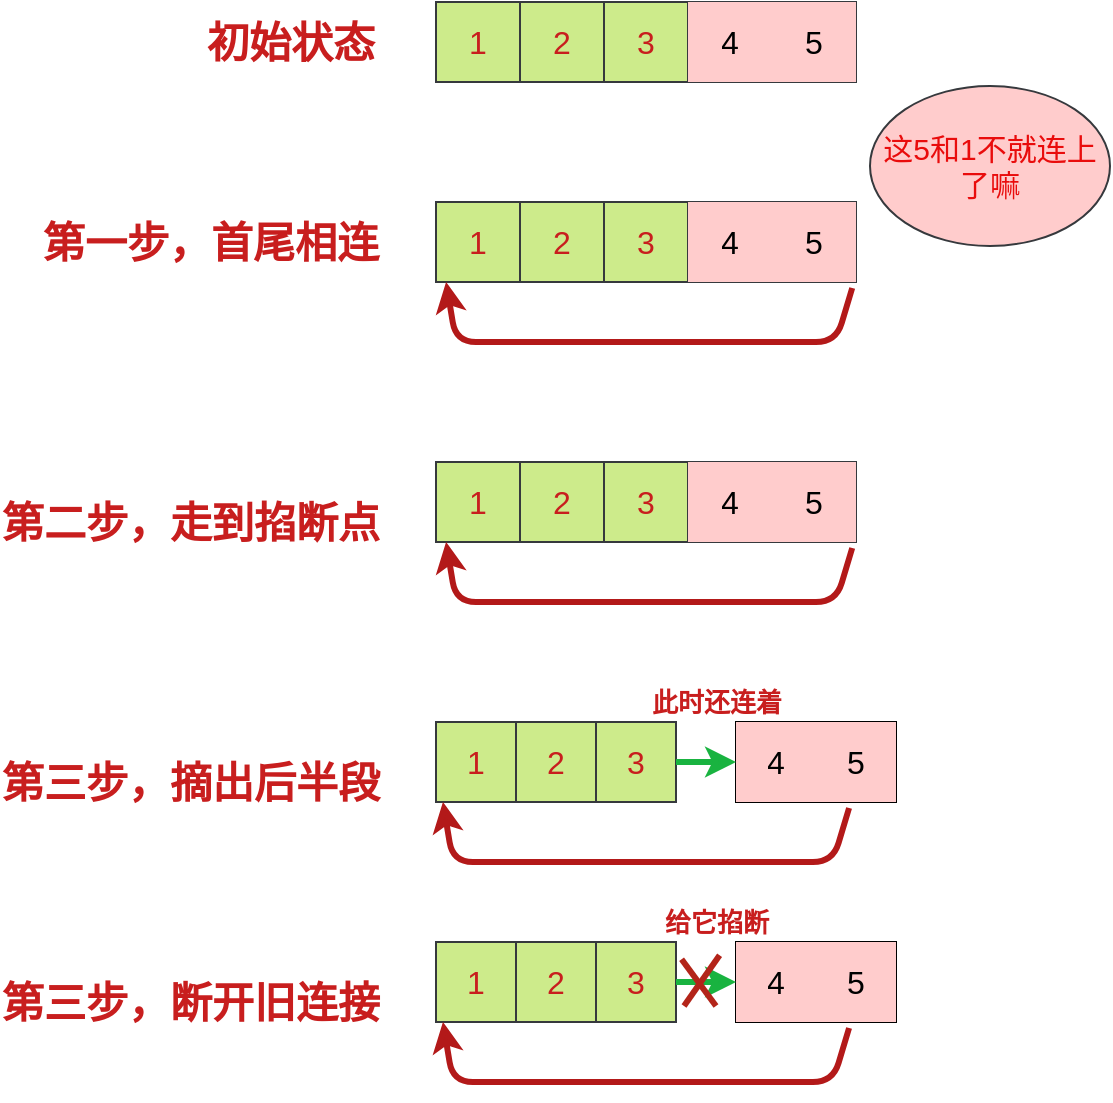 <mxfile>
    <diagram id="dJ2AJM7JwGW9Oc753rAU" name="Page-1">
        <mxGraphModel dx="1420" dy="776" grid="0" gridSize="10" guides="1" tooltips="1" connect="1" arrows="1" fold="1" page="1" pageScale="1" pageWidth="827" pageHeight="1169" background="#ffffff" math="0" shadow="0">
            <root>
                <mxCell id="0"/>
                <mxCell id="1" parent="0"/>
                <mxCell id="2" value="" style="shape=table;startSize=0;container=1;collapsible=0;childLayout=tableLayout;fillColor=#cdeb8b;strokeColor=#36393d;fontColor=#c81e1e;fontSize=16;" vertex="1" parent="1">
                    <mxGeometry x="317" y="80" width="210" height="40" as="geometry"/>
                </mxCell>
                <mxCell id="3" value="" style="shape=tableRow;horizontal=0;startSize=0;swimlaneHead=0;swimlaneBody=0;top=0;left=0;bottom=0;right=0;collapsible=0;dropTarget=0;fillColor=none;points=[[0,0.5],[1,0.5]];portConstraint=eastwest;fontColor=#c81e1e;fontSize=16;" vertex="1" parent="2">
                    <mxGeometry width="210" height="40" as="geometry"/>
                </mxCell>
                <mxCell id="4" value="1" style="shape=partialRectangle;html=1;whiteSpace=wrap;connectable=0;overflow=hidden;fillColor=none;top=0;left=0;bottom=0;right=0;pointerEvents=1;fontColor=#c81e1e;fontSize=16;" vertex="1" parent="3">
                    <mxGeometry width="42" height="40" as="geometry">
                        <mxRectangle width="42" height="40" as="alternateBounds"/>
                    </mxGeometry>
                </mxCell>
                <mxCell id="5" value="2" style="shape=partialRectangle;html=1;whiteSpace=wrap;connectable=0;overflow=hidden;fillColor=none;top=0;left=0;bottom=0;right=0;pointerEvents=1;fontColor=#c81e1e;fontSize=16;" vertex="1" parent="3">
                    <mxGeometry x="42" width="42" height="40" as="geometry">
                        <mxRectangle width="42" height="40" as="alternateBounds"/>
                    </mxGeometry>
                </mxCell>
                <mxCell id="6" value="3" style="shape=partialRectangle;html=1;whiteSpace=wrap;connectable=0;overflow=hidden;fillColor=none;top=0;left=0;bottom=0;right=0;pointerEvents=1;fontColor=#c81e1e;fontSize=16;" vertex="1" parent="3">
                    <mxGeometry x="84" width="42" height="40" as="geometry">
                        <mxRectangle width="42" height="40" as="alternateBounds"/>
                    </mxGeometry>
                </mxCell>
                <mxCell id="7" value="4" style="shape=partialRectangle;html=1;whiteSpace=wrap;connectable=0;overflow=hidden;fillColor=#ffcccc;top=0;left=0;bottom=0;right=0;pointerEvents=1;fontSize=16;strokeColor=#36393d;" vertex="1" parent="3">
                    <mxGeometry x="126" width="42" height="40" as="geometry">
                        <mxRectangle width="42" height="40" as="alternateBounds"/>
                    </mxGeometry>
                </mxCell>
                <mxCell id="8" value="5" style="shape=partialRectangle;html=1;whiteSpace=wrap;connectable=0;overflow=hidden;fillColor=#ffcccc;top=0;left=0;bottom=0;right=0;pointerEvents=1;fontSize=16;strokeColor=#36393d;" vertex="1" parent="3">
                    <mxGeometry x="168" width="42" height="40" as="geometry">
                        <mxRectangle width="42" height="40" as="alternateBounds"/>
                    </mxGeometry>
                </mxCell>
                <mxCell id="9" value="初始状态" style="text;strokeColor=none;fillColor=none;html=1;fontSize=21;fontStyle=1;verticalAlign=middle;align=center;fontColor=#c81e1e;" vertex="1" parent="1">
                    <mxGeometry x="194" y="80" width="100" height="40" as="geometry"/>
                </mxCell>
                <mxCell id="11" value="" style="shape=table;startSize=0;container=1;collapsible=0;childLayout=tableLayout;fillColor=#cdeb8b;strokeColor=#36393d;fontColor=#c81e1e;fontSize=16;" vertex="1" parent="1">
                    <mxGeometry x="317" y="180" width="210" height="40" as="geometry"/>
                </mxCell>
                <mxCell id="12" value="" style="shape=tableRow;horizontal=0;startSize=0;swimlaneHead=0;swimlaneBody=0;top=0;left=0;bottom=0;right=0;collapsible=0;dropTarget=0;fillColor=none;points=[[0,0.5],[1,0.5]];portConstraint=eastwest;fontColor=#c81e1e;fontSize=16;" vertex="1" parent="11">
                    <mxGeometry width="210" height="40" as="geometry"/>
                </mxCell>
                <mxCell id="13" value="1" style="shape=partialRectangle;html=1;whiteSpace=wrap;connectable=0;overflow=hidden;fillColor=none;top=0;left=0;bottom=0;right=0;pointerEvents=1;fontColor=#c81e1e;fontSize=16;" vertex="1" parent="12">
                    <mxGeometry width="42" height="40" as="geometry">
                        <mxRectangle width="42" height="40" as="alternateBounds"/>
                    </mxGeometry>
                </mxCell>
                <mxCell id="14" value="2" style="shape=partialRectangle;html=1;whiteSpace=wrap;connectable=0;overflow=hidden;fillColor=none;top=0;left=0;bottom=0;right=0;pointerEvents=1;fontColor=#c81e1e;fontSize=16;" vertex="1" parent="12">
                    <mxGeometry x="42" width="42" height="40" as="geometry">
                        <mxRectangle width="42" height="40" as="alternateBounds"/>
                    </mxGeometry>
                </mxCell>
                <mxCell id="15" value="3" style="shape=partialRectangle;html=1;whiteSpace=wrap;connectable=0;overflow=hidden;fillColor=none;top=0;left=0;bottom=0;right=0;pointerEvents=1;fontColor=#c81e1e;fontSize=16;" vertex="1" parent="12">
                    <mxGeometry x="84" width="42" height="40" as="geometry">
                        <mxRectangle width="42" height="40" as="alternateBounds"/>
                    </mxGeometry>
                </mxCell>
                <mxCell id="16" value="4" style="shape=partialRectangle;html=1;whiteSpace=wrap;connectable=0;overflow=hidden;fillColor=#ffcccc;top=0;left=0;bottom=0;right=0;pointerEvents=1;fontSize=16;strokeColor=#36393d;" vertex="1" parent="12">
                    <mxGeometry x="126" width="42" height="40" as="geometry">
                        <mxRectangle width="42" height="40" as="alternateBounds"/>
                    </mxGeometry>
                </mxCell>
                <mxCell id="17" value="5" style="shape=partialRectangle;html=1;whiteSpace=wrap;connectable=0;overflow=hidden;fillColor=#ffcccc;top=0;left=0;bottom=0;right=0;pointerEvents=1;fontSize=16;strokeColor=#36393d;" vertex="1" parent="12">
                    <mxGeometry x="168" width="42" height="40" as="geometry">
                        <mxRectangle width="42" height="40" as="alternateBounds"/>
                    </mxGeometry>
                </mxCell>
                <mxCell id="27" style="edgeStyle=none;html=1;strokeColor=#b31919;strokeWidth=3;fontSize=16;fontColor=#c81e1e;exitX=0.991;exitY=1.075;exitDx=0;exitDy=0;exitPerimeter=0;entryX=0.024;entryY=1;entryDx=0;entryDy=0;entryPerimeter=0;" edge="1" parent="11" source="12" target="12">
                    <mxGeometry relative="1" as="geometry">
                        <mxPoint x="-10" y="70" as="targetPoint"/>
                        <mxPoint x="210" y="50" as="sourcePoint"/>
                        <Array as="points">
                            <mxPoint x="200" y="70"/>
                            <mxPoint x="10" y="70"/>
                        </Array>
                    </mxGeometry>
                </mxCell>
                <mxCell id="18" value="第一步，首尾相连" style="text;strokeColor=none;fillColor=none;html=1;fontSize=21;fontStyle=1;verticalAlign=middle;align=center;fontColor=#c81e1e;" vertex="1" parent="1">
                    <mxGeometry x="154" y="180" width="100" height="40" as="geometry"/>
                </mxCell>
                <mxCell id="31" value="" style="shape=table;startSize=0;container=1;collapsible=0;childLayout=tableLayout;fillColor=#cdeb8b;strokeColor=#36393d;fontColor=#c81e1e;fontSize=16;" vertex="1" parent="1">
                    <mxGeometry x="317" y="310" width="210" height="40" as="geometry"/>
                </mxCell>
                <mxCell id="32" value="" style="shape=tableRow;horizontal=0;startSize=0;swimlaneHead=0;swimlaneBody=0;top=0;left=0;bottom=0;right=0;collapsible=0;dropTarget=0;fillColor=none;points=[[0,0.5],[1,0.5]];portConstraint=eastwest;fontColor=#c81e1e;fontSize=16;" vertex="1" parent="31">
                    <mxGeometry width="210" height="40" as="geometry"/>
                </mxCell>
                <mxCell id="33" value="1" style="shape=partialRectangle;html=1;whiteSpace=wrap;connectable=0;overflow=hidden;fillColor=none;top=0;left=0;bottom=0;right=0;pointerEvents=1;fontColor=#c81e1e;fontSize=16;" vertex="1" parent="32">
                    <mxGeometry width="42" height="40" as="geometry">
                        <mxRectangle width="42" height="40" as="alternateBounds"/>
                    </mxGeometry>
                </mxCell>
                <mxCell id="34" value="2" style="shape=partialRectangle;html=1;whiteSpace=wrap;connectable=0;overflow=hidden;fillColor=none;top=0;left=0;bottom=0;right=0;pointerEvents=1;fontColor=#c81e1e;fontSize=16;" vertex="1" parent="32">
                    <mxGeometry x="42" width="42" height="40" as="geometry">
                        <mxRectangle width="42" height="40" as="alternateBounds"/>
                    </mxGeometry>
                </mxCell>
                <mxCell id="35" value="3" style="shape=partialRectangle;html=1;whiteSpace=wrap;connectable=0;overflow=hidden;fillColor=none;top=0;left=0;bottom=0;right=0;pointerEvents=1;fontColor=#c81e1e;fontSize=16;" vertex="1" parent="32">
                    <mxGeometry x="84" width="42" height="40" as="geometry">
                        <mxRectangle width="42" height="40" as="alternateBounds"/>
                    </mxGeometry>
                </mxCell>
                <mxCell id="36" value="4" style="shape=partialRectangle;html=1;whiteSpace=wrap;connectable=0;overflow=hidden;fillColor=#ffcccc;top=0;left=0;bottom=0;right=0;pointerEvents=1;fontSize=16;strokeColor=#36393d;" vertex="1" parent="32">
                    <mxGeometry x="126" width="42" height="40" as="geometry">
                        <mxRectangle width="42" height="40" as="alternateBounds"/>
                    </mxGeometry>
                </mxCell>
                <mxCell id="37" value="5" style="shape=partialRectangle;html=1;whiteSpace=wrap;connectable=0;overflow=hidden;fillColor=#ffcccc;top=0;left=0;bottom=0;right=0;pointerEvents=1;fontSize=16;strokeColor=#36393d;" vertex="1" parent="32">
                    <mxGeometry x="168" width="42" height="40" as="geometry">
                        <mxRectangle width="42" height="40" as="alternateBounds"/>
                    </mxGeometry>
                </mxCell>
                <mxCell id="38" style="edgeStyle=none;html=1;strokeColor=#b31919;strokeWidth=3;fontSize=16;fontColor=#c81e1e;exitX=0.991;exitY=1.075;exitDx=0;exitDy=0;exitPerimeter=0;entryX=0.024;entryY=1;entryDx=0;entryDy=0;entryPerimeter=0;" edge="1" parent="31" source="32" target="32">
                    <mxGeometry relative="1" as="geometry">
                        <mxPoint x="-10" y="70" as="targetPoint"/>
                        <mxPoint x="210" y="50" as="sourcePoint"/>
                        <Array as="points">
                            <mxPoint x="200" y="70"/>
                            <mxPoint x="10" y="70"/>
                        </Array>
                    </mxGeometry>
                </mxCell>
                <mxCell id="40" value="第二步，走到掐断点" style="text;strokeColor=none;fillColor=none;html=1;fontSize=21;fontStyle=1;verticalAlign=middle;align=center;fontColor=#c81e1e;" vertex="1" parent="1">
                    <mxGeometry x="144" y="320" width="100" height="40" as="geometry"/>
                </mxCell>
                <mxCell id="49" value="" style="shape=table;startSize=0;container=1;collapsible=0;childLayout=tableLayout;fontSize=16;fillColor=#cdeb8b;strokeColor=#36393d;" vertex="1" parent="1">
                    <mxGeometry x="317" y="440" width="120" height="40" as="geometry"/>
                </mxCell>
                <mxCell id="50" value="" style="shape=tableRow;horizontal=0;startSize=0;swimlaneHead=0;swimlaneBody=0;top=0;left=0;bottom=0;right=0;collapsible=0;dropTarget=0;fillColor=none;points=[[0,0.5],[1,0.5]];portConstraint=eastwest;fontSize=16;fontColor=#c81e1e;" vertex="1" parent="49">
                    <mxGeometry width="120" height="40" as="geometry"/>
                </mxCell>
                <mxCell id="51" value="1" style="shape=partialRectangle;html=1;whiteSpace=wrap;connectable=0;overflow=hidden;fillColor=none;top=0;left=0;bottom=0;right=0;pointerEvents=1;fontSize=16;fontColor=#c81e1e;" vertex="1" parent="50">
                    <mxGeometry width="40" height="40" as="geometry">
                        <mxRectangle width="40" height="40" as="alternateBounds"/>
                    </mxGeometry>
                </mxCell>
                <mxCell id="52" value="2" style="shape=partialRectangle;html=1;whiteSpace=wrap;connectable=0;overflow=hidden;fillColor=none;top=0;left=0;bottom=0;right=0;pointerEvents=1;fontSize=16;fontColor=#c81e1e;" vertex="1" parent="50">
                    <mxGeometry x="40" width="40" height="40" as="geometry">
                        <mxRectangle width="40" height="40" as="alternateBounds"/>
                    </mxGeometry>
                </mxCell>
                <mxCell id="53" value="3" style="shape=partialRectangle;html=1;whiteSpace=wrap;connectable=0;overflow=hidden;fillColor=none;top=0;left=0;bottom=0;right=0;pointerEvents=1;fontSize=16;fontColor=#c81e1e;" vertex="1" parent="50">
                    <mxGeometry x="80" width="40" height="40" as="geometry">
                        <mxRectangle width="40" height="40" as="alternateBounds"/>
                    </mxGeometry>
                </mxCell>
                <mxCell id="54" value="" style="shape=table;startSize=0;container=1;collapsible=0;childLayout=tableLayout;fontSize=16;fontColor=#c81e1e;" vertex="1" parent="1">
                    <mxGeometry x="467" y="440" width="80" height="40" as="geometry"/>
                </mxCell>
                <mxCell id="55" value="" style="shape=tableRow;horizontal=0;startSize=0;swimlaneHead=0;swimlaneBody=0;top=0;left=0;bottom=0;right=0;collapsible=0;dropTarget=0;fillColor=none;points=[[0,0.5],[1,0.5]];portConstraint=eastwest;fontSize=16;fontColor=#c81e1e;" vertex="1" parent="54">
                    <mxGeometry width="80" height="40" as="geometry"/>
                </mxCell>
                <mxCell id="56" value="4" style="shape=partialRectangle;html=1;whiteSpace=wrap;connectable=0;overflow=hidden;fillColor=#ffcccc;top=0;left=0;bottom=0;right=0;pointerEvents=1;fontSize=16;strokeColor=#36393d;" vertex="1" parent="55">
                    <mxGeometry width="40" height="40" as="geometry">
                        <mxRectangle width="40" height="40" as="alternateBounds"/>
                    </mxGeometry>
                </mxCell>
                <mxCell id="57" value="5" style="shape=partialRectangle;html=1;whiteSpace=wrap;connectable=0;overflow=hidden;fillColor=#ffcccc;top=0;left=0;bottom=0;right=0;pointerEvents=1;fontSize=16;strokeColor=#36393d;" vertex="1" parent="55">
                    <mxGeometry x="40" width="40" height="40" as="geometry">
                        <mxRectangle width="40" height="40" as="alternateBounds"/>
                    </mxGeometry>
                </mxCell>
                <mxCell id="58" style="edgeStyle=none;html=1;strokeColor=#b31919;strokeWidth=3;fontSize=16;fontColor=#c81e1e;exitX=0.991;exitY=1.075;exitDx=0;exitDy=0;exitPerimeter=0;entryX=0.024;entryY=1;entryDx=0;entryDy=0;entryPerimeter=0;" edge="1" parent="1">
                    <mxGeometry relative="1" as="geometry">
                        <mxPoint x="320.47" y="480" as="targetPoint"/>
                        <mxPoint x="523.54" y="483" as="sourcePoint"/>
                        <Array as="points">
                            <mxPoint x="515.43" y="510"/>
                            <mxPoint x="325.43" y="510"/>
                        </Array>
                    </mxGeometry>
                </mxCell>
                <mxCell id="59" value="第三步，摘出后半段" style="text;strokeColor=none;fillColor=none;html=1;fontSize=21;fontStyle=1;verticalAlign=middle;align=center;fontColor=#c81e1e;" vertex="1" parent="1">
                    <mxGeometry x="144" y="450" width="100" height="40" as="geometry"/>
                </mxCell>
                <mxCell id="60" value="" style="endArrow=classic;html=1;strokeColor=#19b340;strokeWidth=3;fontSize=16;fontColor=#1ec840;" edge="1" parent="1" target="55">
                    <mxGeometry width="50" height="50" relative="1" as="geometry">
                        <mxPoint x="437" y="460" as="sourcePoint"/>
                        <mxPoint x="487" y="410" as="targetPoint"/>
                    </mxGeometry>
                </mxCell>
                <mxCell id="61" value="此时还连着" style="text;strokeColor=none;fillColor=none;html=1;fontSize=13;fontStyle=1;verticalAlign=middle;align=center;fontColor=#c81e1e;" vertex="1" parent="1">
                    <mxGeometry x="407" y="410" width="100" height="40" as="geometry"/>
                </mxCell>
                <mxCell id="75" value="" style="shape=table;startSize=0;container=1;collapsible=0;childLayout=tableLayout;fontSize=16;fillColor=#cdeb8b;strokeColor=#36393d;" vertex="1" parent="1">
                    <mxGeometry x="317" y="550" width="120" height="40" as="geometry"/>
                </mxCell>
                <mxCell id="76" value="" style="shape=tableRow;horizontal=0;startSize=0;swimlaneHead=0;swimlaneBody=0;top=0;left=0;bottom=0;right=0;collapsible=0;dropTarget=0;fillColor=none;points=[[0,0.5],[1,0.5]];portConstraint=eastwest;fontSize=16;fontColor=#c81e1e;" vertex="1" parent="75">
                    <mxGeometry width="120" height="40" as="geometry"/>
                </mxCell>
                <mxCell id="77" value="1" style="shape=partialRectangle;html=1;whiteSpace=wrap;connectable=0;overflow=hidden;fillColor=none;top=0;left=0;bottom=0;right=0;pointerEvents=1;fontSize=16;fontColor=#c81e1e;" vertex="1" parent="76">
                    <mxGeometry width="40" height="40" as="geometry">
                        <mxRectangle width="40" height="40" as="alternateBounds"/>
                    </mxGeometry>
                </mxCell>
                <mxCell id="78" value="2" style="shape=partialRectangle;html=1;whiteSpace=wrap;connectable=0;overflow=hidden;fillColor=none;top=0;left=0;bottom=0;right=0;pointerEvents=1;fontSize=16;fontColor=#c81e1e;" vertex="1" parent="76">
                    <mxGeometry x="40" width="40" height="40" as="geometry">
                        <mxRectangle width="40" height="40" as="alternateBounds"/>
                    </mxGeometry>
                </mxCell>
                <mxCell id="79" value="3" style="shape=partialRectangle;html=1;whiteSpace=wrap;connectable=0;overflow=hidden;fillColor=none;top=0;left=0;bottom=0;right=0;pointerEvents=1;fontSize=16;fontColor=#c81e1e;" vertex="1" parent="76">
                    <mxGeometry x="80" width="40" height="40" as="geometry">
                        <mxRectangle width="40" height="40" as="alternateBounds"/>
                    </mxGeometry>
                </mxCell>
                <mxCell id="80" value="" style="shape=table;startSize=0;container=1;collapsible=0;childLayout=tableLayout;fontSize=16;fontColor=#c81e1e;" vertex="1" parent="1">
                    <mxGeometry x="467" y="550" width="80" height="40" as="geometry"/>
                </mxCell>
                <mxCell id="81" value="" style="shape=tableRow;horizontal=0;startSize=0;swimlaneHead=0;swimlaneBody=0;top=0;left=0;bottom=0;right=0;collapsible=0;dropTarget=0;fillColor=none;points=[[0,0.5],[1,0.5]];portConstraint=eastwest;fontSize=16;fontColor=#c81e1e;" vertex="1" parent="80">
                    <mxGeometry width="80" height="40" as="geometry"/>
                </mxCell>
                <mxCell id="82" value="4" style="shape=partialRectangle;html=1;whiteSpace=wrap;connectable=0;overflow=hidden;fillColor=#ffcccc;top=0;left=0;bottom=0;right=0;pointerEvents=1;fontSize=16;strokeColor=#36393d;" vertex="1" parent="81">
                    <mxGeometry width="40" height="40" as="geometry">
                        <mxRectangle width="40" height="40" as="alternateBounds"/>
                    </mxGeometry>
                </mxCell>
                <mxCell id="83" value="5" style="shape=partialRectangle;html=1;whiteSpace=wrap;connectable=0;overflow=hidden;fillColor=#ffcccc;top=0;left=0;bottom=0;right=0;pointerEvents=1;fontSize=16;strokeColor=#36393d;" vertex="1" parent="81">
                    <mxGeometry x="40" width="40" height="40" as="geometry">
                        <mxRectangle width="40" height="40" as="alternateBounds"/>
                    </mxGeometry>
                </mxCell>
                <mxCell id="84" style="edgeStyle=none;html=1;strokeColor=#b31919;strokeWidth=3;fontSize=16;fontColor=#c81e1e;exitX=0.991;exitY=1.075;exitDx=0;exitDy=0;exitPerimeter=0;entryX=0.024;entryY=1;entryDx=0;entryDy=0;entryPerimeter=0;" edge="1" parent="1">
                    <mxGeometry relative="1" as="geometry">
                        <mxPoint x="320.47" y="590" as="targetPoint"/>
                        <mxPoint x="523.54" y="593" as="sourcePoint"/>
                        <Array as="points">
                            <mxPoint x="515.43" y="620"/>
                            <mxPoint x="325.43" y="620"/>
                        </Array>
                    </mxGeometry>
                </mxCell>
                <mxCell id="85" value="第三步，断开旧连接" style="text;strokeColor=none;fillColor=none;html=1;fontSize=21;fontStyle=1;verticalAlign=middle;align=center;fontColor=#c81e1e;" vertex="1" parent="1">
                    <mxGeometry x="144" y="560" width="100" height="40" as="geometry"/>
                </mxCell>
                <mxCell id="87" value="给它掐断" style="text;strokeColor=none;fillColor=none;html=1;fontSize=13;fontStyle=1;verticalAlign=middle;align=center;fontColor=#c81e1e;" vertex="1" parent="1">
                    <mxGeometry x="407" y="520" width="100" height="40" as="geometry"/>
                </mxCell>
                <mxCell id="93" value="" style="endArrow=classic;html=1;strokeColor=#19b340;strokeWidth=3;fontSize=16;fontColor=#1ec840;exitX=1;exitY=0.5;exitDx=0;exitDy=0;entryX=0;entryY=0.5;entryDx=0;entryDy=0;" edge="1" parent="1" source="76" target="81">
                    <mxGeometry width="50" height="50" relative="1" as="geometry">
                        <mxPoint x="447" y="470" as="sourcePoint"/>
                        <mxPoint x="477" y="470" as="targetPoint"/>
                    </mxGeometry>
                </mxCell>
                <mxCell id="94" value="" style="endArrow=none;html=1;strokeColor=#b32419;strokeWidth=3;fontSize=13;fontColor=#1ec840;exitX=0.378;exitY=1.015;exitDx=0;exitDy=0;exitPerimeter=0;" edge="1" parent="1">
                    <mxGeometry width="50" height="50" relative="1" as="geometry">
                        <mxPoint x="439.8" y="558.6" as="sourcePoint"/>
                        <mxPoint x="457" y="582" as="targetPoint"/>
                    </mxGeometry>
                </mxCell>
                <mxCell id="95" value="" style="endArrow=none;html=1;strokeColor=#b32419;strokeWidth=3;fontSize=13;fontColor=#1ec840;entryX=0.578;entryY=0.965;entryDx=0;entryDy=0;entryPerimeter=0;" edge="1" parent="1">
                    <mxGeometry width="50" height="50" relative="1" as="geometry">
                        <mxPoint x="441" y="582" as="sourcePoint"/>
                        <mxPoint x="458.8" y="556.6" as="targetPoint"/>
                    </mxGeometry>
                </mxCell>
                <mxCell id="96" value="这5和1不就连上了嘛" style="ellipse;whiteSpace=wrap;html=1;fontSize=15;fillColor=#ffcccc;strokeColor=#36393d;fontColor=#e90c0c;" vertex="1" parent="1">
                    <mxGeometry x="534" y="122" width="120" height="80" as="geometry"/>
                </mxCell>
            </root>
        </mxGraphModel>
    </diagram>
</mxfile>
